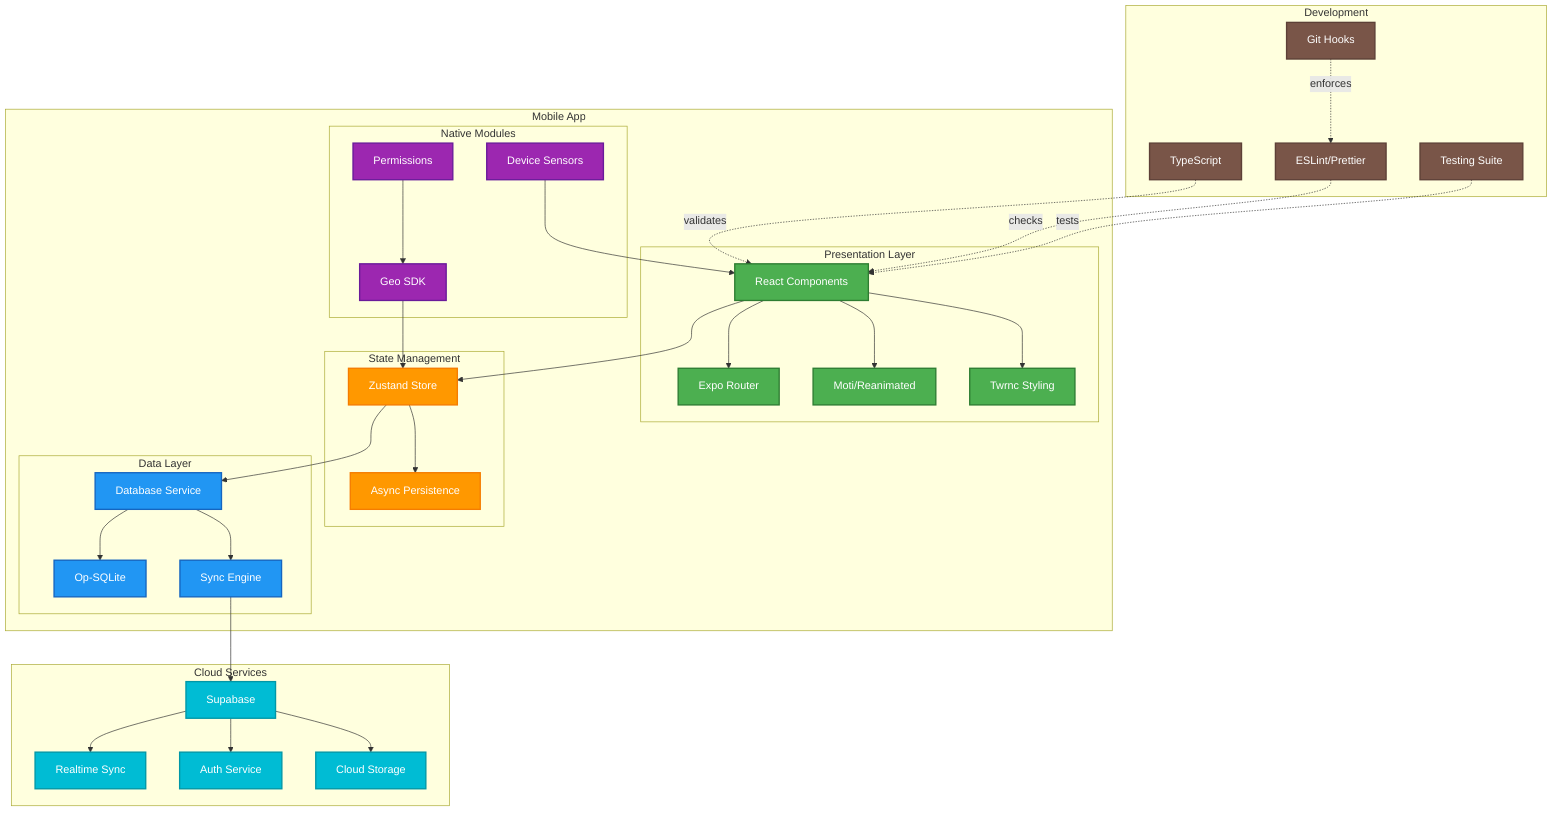 graph TB
    %% Architecture Overview Diagram
    
    subgraph "Mobile App"
        subgraph "Presentation Layer"
            ExpoRouter[Expo Router]
            ReactComponents[React Components]
            Animations[Moti/Reanimated]
            Styling[Twrnc Styling]
        end
        
        subgraph "State Management"
            Zustand[Zustand Store]
            AsyncPersist[Async Persistence]
        end
        
        subgraph "Data Layer"
            OpSQLite[Op-SQLite]
            DatabaseService[Database Service]
            SyncEngine[Sync Engine]
        end
        
        subgraph "Native Modules"
            GeoSDK[Geo SDK]
            DeviceSensors[Device Sensors]
            Permissions[Permissions]
        end
    end
    
    subgraph "Cloud Services"
        Supabase[Supabase]
        RealtimeSync[Realtime Sync]
        Authentication[Auth Service]
        CloudStorage[Cloud Storage]
    end
    
    subgraph "Development"
        TypeScript[TypeScript]
        ESLint[ESLint/Prettier]
        GitHooks[Git Hooks]
        Testing[Testing Suite]
    end
    
    %% Connections
    ReactComponents --> ExpoRouter
    ReactComponents --> Animations
    ReactComponents --> Styling
    ReactComponents --> Zustand
    
    Zustand --> AsyncPersist
    Zustand --> DatabaseService
    
    DatabaseService --> OpSQLite
    DatabaseService --> SyncEngine
    SyncEngine --> Supabase
    
    Supabase --> RealtimeSync
    Supabase --> Authentication
    Supabase --> CloudStorage
    
    GeoSDK --> Zustand
    DeviceSensors --> ReactComponents
    Permissions --> GeoSDK
    
    TypeScript -.->|validates| ReactComponents
    ESLint -.->|checks| ReactComponents
    GitHooks -.->|enforces| ESLint
    Testing -.->|tests| ReactComponents
    
    classDef presentation fill:#4CAF50,stroke:#2E7D32,stroke-width:2px,color:#fff
    classDef state fill:#FF9800,stroke:#F57C00,stroke-width:2px,color:#fff
    classDef data fill:#2196F3,stroke:#1565C0,stroke-width:2px,color:#fff
    classDef native fill:#9C27B0,stroke:#6A1B9A,stroke-width:2px,color:#fff
    classDef cloud fill:#00BCD4,stroke:#0097A7,stroke-width:2px,color:#fff
    classDef dev fill:#795548,stroke:#5D4037,stroke-width:2px,color:#fff
    
    class ExpoRouter,ReactComponents,Animations,Styling presentation
    class Zustand,AsyncPersist state
    class OpSQLite,DatabaseService,SyncEngine data
    class GeoSDK,DeviceSensors,Permissions native
    class Supabase,RealtimeSync,Authentication,CloudStorage cloud
    class TypeScript,ESLint,GitHooks,Testing dev